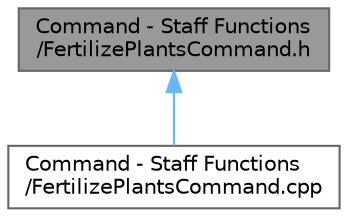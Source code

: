 digraph "Command - Staff Functions/FertilizePlantsCommand.h"
{
 // INTERACTIVE_SVG=YES
 // LATEX_PDF_SIZE
  bgcolor="transparent";
  edge [fontname=Helvetica,fontsize=10,labelfontname=Helvetica,labelfontsize=10];
  node [fontname=Helvetica,fontsize=10,shape=box,height=0.2,width=0.4];
  Node1 [id="Node000001",label="Command - Staff Functions\l/FertilizePlantsCommand.h",height=0.2,width=0.4,color="gray40", fillcolor="grey60", style="filled", fontcolor="black",tooltip="Concrete Command for plant fertilization operations."];
  Node1 -> Node2 [id="edge1_Node000001_Node000002",dir="back",color="steelblue1",style="solid",tooltip=" "];
  Node2 [id="Node000002",label="Command - Staff Functions\l/FertilizePlantsCommand.cpp",height=0.2,width=0.4,color="grey40", fillcolor="white", style="filled",URL="$_fertilize_plants_command_8cpp.html",tooltip=" "];
}
